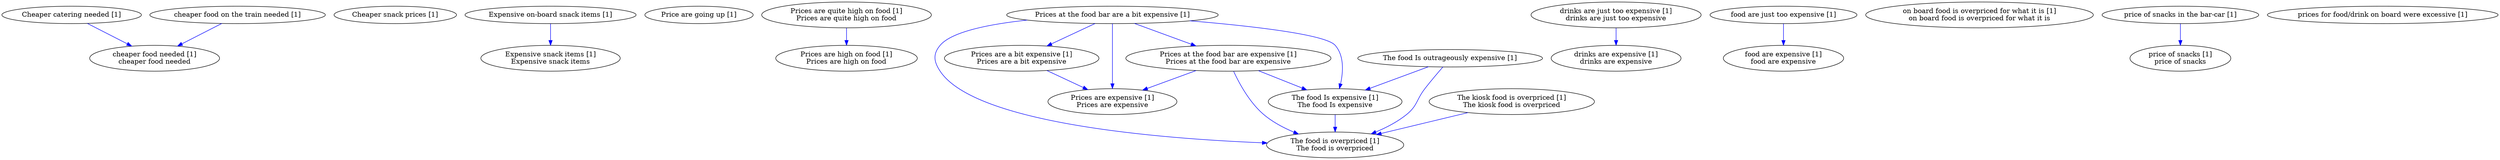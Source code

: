 digraph collapsedGraph {
"Cheaper catering needed [1]""Cheaper snack prices [1]""Expensive on-board snack items [1]""Expensive snack items [1]\nExpensive snack items""Price are going up [1]""Prices are quite high on food [1]\nPrices are quite high on food""Prices are high on food [1]\nPrices are high on food""Prices at the food bar are a bit expensive [1]""Prices at the food bar are expensive [1]\nPrices at the food bar are expensive""Prices are expensive [1]\nPrices are expensive""Prices are a bit expensive [1]\nPrices are a bit expensive""The food Is outrageously expensive [1]""The food Is expensive [1]\nThe food Is expensive""The kiosk food is overpriced [1]\nThe kiosk food is overpriced""The food is overpriced [1]\nThe food is overpriced""cheaper food on the train needed [1]""cheaper food needed [1]\ncheaper food needed""drinks are just too expensive [1]\ndrinks are just too expensive""drinks are expensive [1]\ndrinks are expensive""food are just too expensive [1]""food are expensive [1]\nfood are expensive""on board food is overpriced for what it is [1]\non board food is overpriced for what it is""price of snacks in the bar-car [1]""price of snacks [1]\nprice of snacks""prices for food/drink on board were excessive [1]""Prices at the food bar are a bit expensive [1]" -> "The food is overpriced [1]\nThe food is overpriced" [color=blue]
"Prices at the food bar are expensive [1]\nPrices at the food bar are expensive" -> "The food Is expensive [1]\nThe food Is expensive" [color=blue]
"Prices at the food bar are expensive [1]\nPrices at the food bar are expensive" -> "The food is overpriced [1]\nThe food is overpriced" [color=blue]
"The food Is expensive [1]\nThe food Is expensive" -> "The food is overpriced [1]\nThe food is overpriced" [color=blue]
"Prices at the food bar are a bit expensive [1]" -> "The food Is expensive [1]\nThe food Is expensive" [color=blue]
"The food Is outrageously expensive [1]" -> "The food is overpriced [1]\nThe food is overpriced" [color=blue]
"Cheaper catering needed [1]" -> "cheaper food needed [1]\ncheaper food needed" [color=blue]
"Expensive on-board snack items [1]" -> "Expensive snack items [1]\nExpensive snack items" [color=blue]
"Prices are quite high on food [1]\nPrices are quite high on food" -> "Prices are high on food [1]\nPrices are high on food" [color=blue]
"Prices at the food bar are a bit expensive [1]" -> "Prices at the food bar are expensive [1]\nPrices at the food bar are expensive" [color=blue]
"Prices at the food bar are expensive [1]\nPrices at the food bar are expensive" -> "Prices are expensive [1]\nPrices are expensive" [color=blue]
"Prices at the food bar are a bit expensive [1]" -> "Prices are a bit expensive [1]\nPrices are a bit expensive" [color=blue]
"Prices are a bit expensive [1]\nPrices are a bit expensive" -> "Prices are expensive [1]\nPrices are expensive" [color=blue]
"Prices at the food bar are a bit expensive [1]" -> "Prices are expensive [1]\nPrices are expensive" [color=blue]
"The food Is outrageously expensive [1]" -> "The food Is expensive [1]\nThe food Is expensive" [color=blue]
"The kiosk food is overpriced [1]\nThe kiosk food is overpriced" -> "The food is overpriced [1]\nThe food is overpriced" [color=blue]
"cheaper food on the train needed [1]" -> "cheaper food needed [1]\ncheaper food needed" [color=blue]
"drinks are just too expensive [1]\ndrinks are just too expensive" -> "drinks are expensive [1]\ndrinks are expensive" [color=blue]
"food are just too expensive [1]" -> "food are expensive [1]\nfood are expensive" [color=blue]
"price of snacks in the bar-car [1]" -> "price of snacks [1]\nprice of snacks" [color=blue]
}